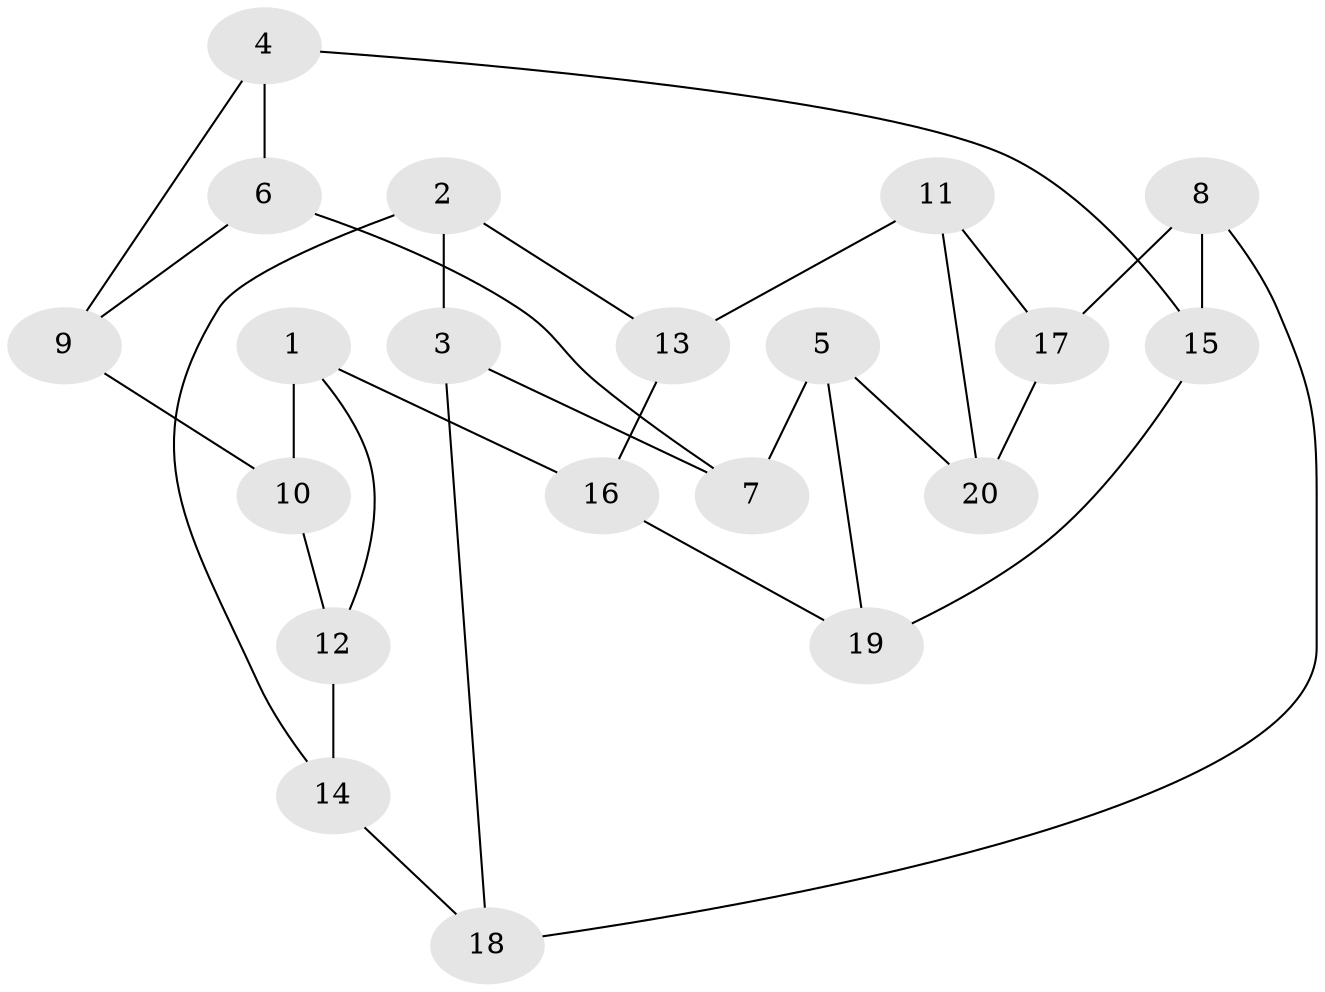 // Generated by graph-tools (version 1.1) at 2025/46/02/15/25 05:46:28]
// undirected, 20 vertices, 30 edges
graph export_dot {
graph [start="1"]
  node [color=gray90,style=filled];
  1;
  2;
  3;
  4;
  5;
  6;
  7;
  8;
  9;
  10;
  11;
  12;
  13;
  14;
  15;
  16;
  17;
  18;
  19;
  20;
  1 -- 12;
  1 -- 10;
  1 -- 16;
  2 -- 14;
  2 -- 3;
  2 -- 13;
  3 -- 7;
  3 -- 18;
  4 -- 15;
  4 -- 9;
  4 -- 6;
  5 -- 20;
  5 -- 19;
  5 -- 7;
  6 -- 7;
  6 -- 9;
  8 -- 15;
  8 -- 17;
  8 -- 18;
  9 -- 10;
  10 -- 12;
  11 -- 17;
  11 -- 13;
  11 -- 20;
  12 -- 14;
  13 -- 16;
  14 -- 18;
  15 -- 19;
  16 -- 19;
  17 -- 20;
}
